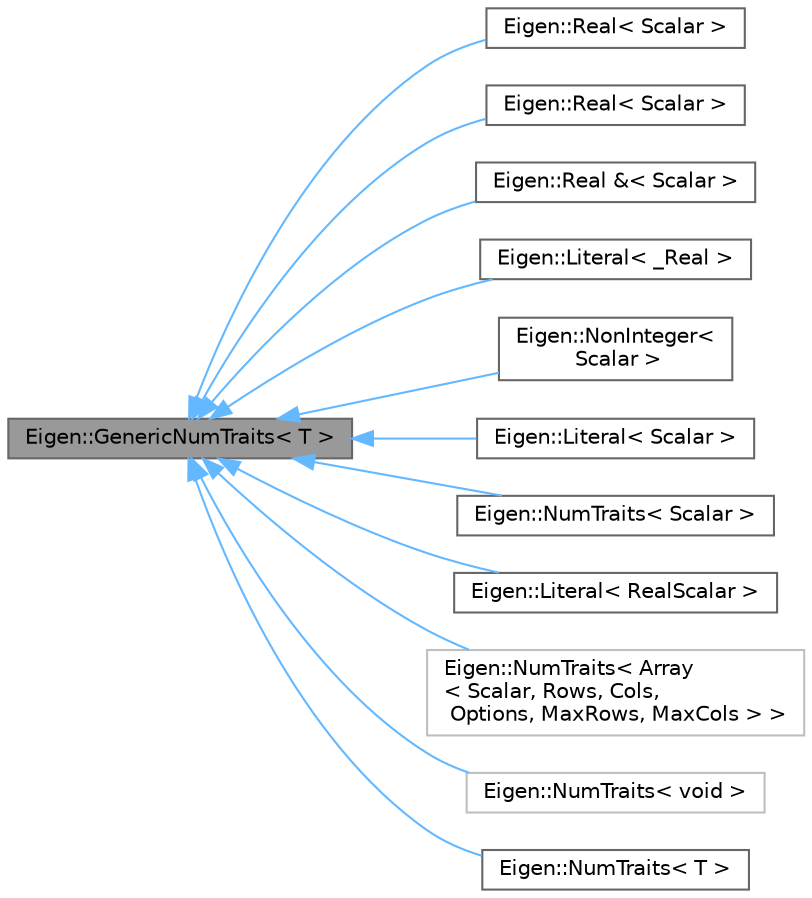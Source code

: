 digraph "Eigen::GenericNumTraits&lt; T &gt;"
{
 // LATEX_PDF_SIZE
  bgcolor="transparent";
  edge [fontname=Helvetica,fontsize=10,labelfontname=Helvetica,labelfontsize=10];
  node [fontname=Helvetica,fontsize=10,shape=box,height=0.2,width=0.4];
  rankdir="LR";
  Node1 [id="Node000001",label="Eigen::GenericNumTraits\< T \>",height=0.2,width=0.4,color="gray40", fillcolor="grey60", style="filled", fontcolor="black",tooltip=" "];
  Node1 -> Node2 [id="edge1_Node000001_Node000002",dir="back",color="steelblue1",style="solid",tooltip=" "];
  Node2 [id="Node000002",label="Eigen::Real\< Scalar \>",height=0.2,width=0.4,color="gray40", fillcolor="white", style="filled",URL="$structEigen_1_1NumTraits.html",tooltip=" "];
  Node1 -> Node3 [id="edge2_Node000001_Node000003",dir="back",color="steelblue1",style="solid",tooltip=" "];
  Node3 [id="Node000003",label="Eigen::Real\< Scalar \>",height=0.2,width=0.4,color="gray40", fillcolor="white", style="filled",URL="$structEigen_1_1NumTraits.html",tooltip=" "];
  Node1 -> Node4 [id="edge3_Node000001_Node000004",dir="back",color="steelblue1",style="solid",tooltip=" "];
  Node4 [id="Node000004",label="Eigen::Real &\< Scalar \>",height=0.2,width=0.4,color="gray40", fillcolor="white", style="filled",URL="$structEigen_1_1NumTraits.html",tooltip=" "];
  Node1 -> Node5 [id="edge4_Node000001_Node000005",dir="back",color="steelblue1",style="solid",tooltip=" "];
  Node5 [id="Node000005",label="Eigen::Literal\< _Real \>",height=0.2,width=0.4,color="gray40", fillcolor="white", style="filled",URL="$structEigen_1_1NumTraits.html",tooltip=" "];
  Node1 -> Node6 [id="edge5_Node000001_Node000006",dir="back",color="steelblue1",style="solid",tooltip=" "];
  Node6 [id="Node000006",label="Eigen::NonInteger\<\l Scalar \>",height=0.2,width=0.4,color="gray40", fillcolor="white", style="filled",URL="$structEigen_1_1NumTraits.html",tooltip=" "];
  Node1 -> Node7 [id="edge6_Node000001_Node000007",dir="back",color="steelblue1",style="solid",tooltip=" "];
  Node7 [id="Node000007",label="Eigen::Literal\< Scalar \>",height=0.2,width=0.4,color="gray40", fillcolor="white", style="filled",URL="$structEigen_1_1NumTraits.html",tooltip=" "];
  Node1 -> Node8 [id="edge7_Node000001_Node000008",dir="back",color="steelblue1",style="solid",tooltip=" "];
  Node8 [id="Node000008",label="Eigen::NumTraits\< Scalar \>",height=0.2,width=0.4,color="gray40", fillcolor="white", style="filled",URL="$structEigen_1_1NumTraits.html",tooltip=" "];
  Node1 -> Node9 [id="edge8_Node000001_Node000009",dir="back",color="steelblue1",style="solid",tooltip=" "];
  Node9 [id="Node000009",label="Eigen::Literal\< RealScalar \>",height=0.2,width=0.4,color="gray40", fillcolor="white", style="filled",URL="$structEigen_1_1NumTraits.html",tooltip=" "];
  Node1 -> Node10 [id="edge9_Node000001_Node000010",dir="back",color="steelblue1",style="solid",tooltip=" "];
  Node10 [id="Node000010",label="Eigen::NumTraits\< Array\l\< Scalar, Rows, Cols,\l Options, MaxRows, MaxCols \> \>",height=0.2,width=0.4,color="grey75", fillcolor="white", style="filled",URL="$structEigen_1_1NumTraits_3_01Array_3_01Scalar_00_01Rows_00_01Cols_00_01Options_00_01MaxRows_00_01MaxCols_01_4_01_4.html",tooltip=" "];
  Node1 -> Node11 [id="edge10_Node000001_Node000011",dir="back",color="steelblue1",style="solid",tooltip=" "];
  Node11 [id="Node000011",label="Eigen::NumTraits\< void \>",height=0.2,width=0.4,color="grey75", fillcolor="white", style="filled",URL="$structEigen_1_1NumTraits_3_01void_01_4.html",tooltip=" "];
  Node1 -> Node12 [id="edge11_Node000001_Node000012",dir="back",color="steelblue1",style="solid",tooltip=" "];
  Node12 [id="Node000012",label="Eigen::NumTraits\< T \>",height=0.2,width=0.4,color="gray40", fillcolor="white", style="filled",URL="$structEigen_1_1NumTraits.html",tooltip="Holds information about the various numeric (i.e. scalar) types allowed by Eigen."];
}
